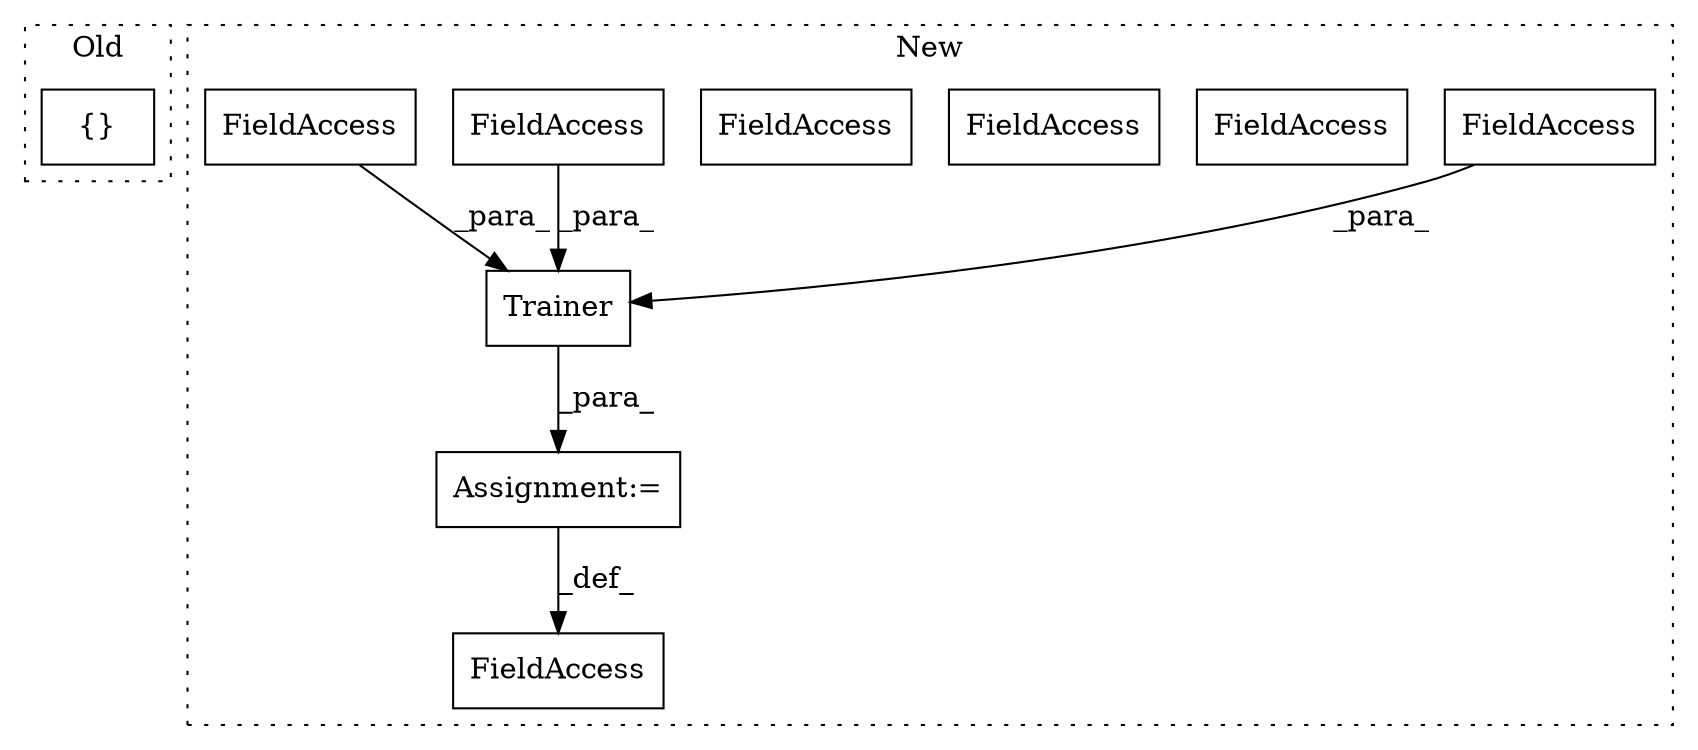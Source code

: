 digraph G {
subgraph cluster0 {
1 [label="{}" a="4" s="1520,1538" l="1,1" shape="box"];
label = "Old";
style="dotted";
}
subgraph cluster1 {
2 [label="Trainer" a="32" s="2698,2755" l="8,1" shape="box"];
3 [label="FieldAccess" a="22" s="2732" l="4" shape="box"];
4 [label="FieldAccess" a="22" s="2690" l="7" shape="box"];
5 [label="FieldAccess" a="22" s="2706" l="6" shape="box"];
6 [label="FieldAccess" a="22" s="2316" l="6" shape="box"];
7 [label="FieldAccess" a="22" s="2737" l="2" shape="box"];
8 [label="Assignment:=" a="7" s="2697" l="1" shape="box"];
9 [label="FieldAccess" a="22" s="2706" l="6" shape="box"];
10 [label="FieldAccess" a="22" s="2737" l="2" shape="box"];
label = "New";
style="dotted";
}
2 -> 8 [label="_para_"];
3 -> 2 [label="_para_"];
8 -> 4 [label="_def_"];
9 -> 2 [label="_para_"];
10 -> 2 [label="_para_"];
}